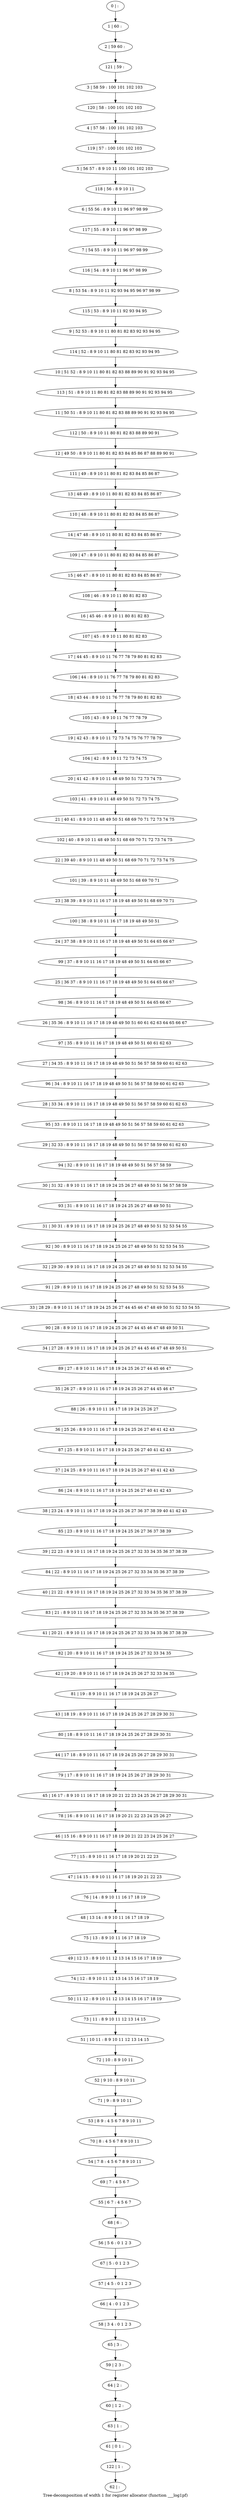 digraph G {
graph [label="Tree-decomposition of width 1 for register allocator (function ___log1pf)"]
0[label="0 | : "];
1[label="1 | 60 : "];
2[label="2 | 59 60 : "];
3[label="3 | 58 59 : 100 101 102 103 "];
4[label="4 | 57 58 : 100 101 102 103 "];
5[label="5 | 56 57 : 8 9 10 11 100 101 102 103 "];
6[label="6 | 55 56 : 8 9 10 11 96 97 98 99 "];
7[label="7 | 54 55 : 8 9 10 11 96 97 98 99 "];
8[label="8 | 53 54 : 8 9 10 11 92 93 94 95 96 97 98 99 "];
9[label="9 | 52 53 : 8 9 10 11 80 81 82 83 92 93 94 95 "];
10[label="10 | 51 52 : 8 9 10 11 80 81 82 83 88 89 90 91 92 93 94 95 "];
11[label="11 | 50 51 : 8 9 10 11 80 81 82 83 88 89 90 91 92 93 94 95 "];
12[label="12 | 49 50 : 8 9 10 11 80 81 82 83 84 85 86 87 88 89 90 91 "];
13[label="13 | 48 49 : 8 9 10 11 80 81 82 83 84 85 86 87 "];
14[label="14 | 47 48 : 8 9 10 11 80 81 82 83 84 85 86 87 "];
15[label="15 | 46 47 : 8 9 10 11 80 81 82 83 84 85 86 87 "];
16[label="16 | 45 46 : 8 9 10 11 80 81 82 83 "];
17[label="17 | 44 45 : 8 9 10 11 76 77 78 79 80 81 82 83 "];
18[label="18 | 43 44 : 8 9 10 11 76 77 78 79 80 81 82 83 "];
19[label="19 | 42 43 : 8 9 10 11 72 73 74 75 76 77 78 79 "];
20[label="20 | 41 42 : 8 9 10 11 48 49 50 51 72 73 74 75 "];
21[label="21 | 40 41 : 8 9 10 11 48 49 50 51 68 69 70 71 72 73 74 75 "];
22[label="22 | 39 40 : 8 9 10 11 48 49 50 51 68 69 70 71 72 73 74 75 "];
23[label="23 | 38 39 : 8 9 10 11 16 17 18 19 48 49 50 51 68 69 70 71 "];
24[label="24 | 37 38 : 8 9 10 11 16 17 18 19 48 49 50 51 64 65 66 67 "];
25[label="25 | 36 37 : 8 9 10 11 16 17 18 19 48 49 50 51 64 65 66 67 "];
26[label="26 | 35 36 : 8 9 10 11 16 17 18 19 48 49 50 51 60 61 62 63 64 65 66 67 "];
27[label="27 | 34 35 : 8 9 10 11 16 17 18 19 48 49 50 51 56 57 58 59 60 61 62 63 "];
28[label="28 | 33 34 : 8 9 10 11 16 17 18 19 48 49 50 51 56 57 58 59 60 61 62 63 "];
29[label="29 | 32 33 : 8 9 10 11 16 17 18 19 48 49 50 51 56 57 58 59 60 61 62 63 "];
30[label="30 | 31 32 : 8 9 10 11 16 17 18 19 24 25 26 27 48 49 50 51 56 57 58 59 "];
31[label="31 | 30 31 : 8 9 10 11 16 17 18 19 24 25 26 27 48 49 50 51 52 53 54 55 "];
32[label="32 | 29 30 : 8 9 10 11 16 17 18 19 24 25 26 27 48 49 50 51 52 53 54 55 "];
33[label="33 | 28 29 : 8 9 10 11 16 17 18 19 24 25 26 27 44 45 46 47 48 49 50 51 52 53 54 55 "];
34[label="34 | 27 28 : 8 9 10 11 16 17 18 19 24 25 26 27 44 45 46 47 48 49 50 51 "];
35[label="35 | 26 27 : 8 9 10 11 16 17 18 19 24 25 26 27 44 45 46 47 "];
36[label="36 | 25 26 : 8 9 10 11 16 17 18 19 24 25 26 27 40 41 42 43 "];
37[label="37 | 24 25 : 8 9 10 11 16 17 18 19 24 25 26 27 40 41 42 43 "];
38[label="38 | 23 24 : 8 9 10 11 16 17 18 19 24 25 26 27 36 37 38 39 40 41 42 43 "];
39[label="39 | 22 23 : 8 9 10 11 16 17 18 19 24 25 26 27 32 33 34 35 36 37 38 39 "];
40[label="40 | 21 22 : 8 9 10 11 16 17 18 19 24 25 26 27 32 33 34 35 36 37 38 39 "];
41[label="41 | 20 21 : 8 9 10 11 16 17 18 19 24 25 26 27 32 33 34 35 36 37 38 39 "];
42[label="42 | 19 20 : 8 9 10 11 16 17 18 19 24 25 26 27 32 33 34 35 "];
43[label="43 | 18 19 : 8 9 10 11 16 17 18 19 24 25 26 27 28 29 30 31 "];
44[label="44 | 17 18 : 8 9 10 11 16 17 18 19 24 25 26 27 28 29 30 31 "];
45[label="45 | 16 17 : 8 9 10 11 16 17 18 19 20 21 22 23 24 25 26 27 28 29 30 31 "];
46[label="46 | 15 16 : 8 9 10 11 16 17 18 19 20 21 22 23 24 25 26 27 "];
47[label="47 | 14 15 : 8 9 10 11 16 17 18 19 20 21 22 23 "];
48[label="48 | 13 14 : 8 9 10 11 16 17 18 19 "];
49[label="49 | 12 13 : 8 9 10 11 12 13 14 15 16 17 18 19 "];
50[label="50 | 11 12 : 8 9 10 11 12 13 14 15 16 17 18 19 "];
51[label="51 | 10 11 : 8 9 10 11 12 13 14 15 "];
52[label="52 | 9 10 : 8 9 10 11 "];
53[label="53 | 8 9 : 4 5 6 7 8 9 10 11 "];
54[label="54 | 7 8 : 4 5 6 7 8 9 10 11 "];
55[label="55 | 6 7 : 4 5 6 7 "];
56[label="56 | 5 6 : 0 1 2 3 "];
57[label="57 | 4 5 : 0 1 2 3 "];
58[label="58 | 3 4 : 0 1 2 3 "];
59[label="59 | 2 3 : "];
60[label="60 | 1 2 : "];
61[label="61 | 0 1 : "];
62[label="62 | : "];
63[label="63 | 1 : "];
64[label="64 | 2 : "];
65[label="65 | 3 : "];
66[label="66 | 4 : 0 1 2 3 "];
67[label="67 | 5 : 0 1 2 3 "];
68[label="68 | 6 : "];
69[label="69 | 7 : 4 5 6 7 "];
70[label="70 | 8 : 4 5 6 7 8 9 10 11 "];
71[label="71 | 9 : 8 9 10 11 "];
72[label="72 | 10 : 8 9 10 11 "];
73[label="73 | 11 : 8 9 10 11 12 13 14 15 "];
74[label="74 | 12 : 8 9 10 11 12 13 14 15 16 17 18 19 "];
75[label="75 | 13 : 8 9 10 11 16 17 18 19 "];
76[label="76 | 14 : 8 9 10 11 16 17 18 19 "];
77[label="77 | 15 : 8 9 10 11 16 17 18 19 20 21 22 23 "];
78[label="78 | 16 : 8 9 10 11 16 17 18 19 20 21 22 23 24 25 26 27 "];
79[label="79 | 17 : 8 9 10 11 16 17 18 19 24 25 26 27 28 29 30 31 "];
80[label="80 | 18 : 8 9 10 11 16 17 18 19 24 25 26 27 28 29 30 31 "];
81[label="81 | 19 : 8 9 10 11 16 17 18 19 24 25 26 27 "];
82[label="82 | 20 : 8 9 10 11 16 17 18 19 24 25 26 27 32 33 34 35 "];
83[label="83 | 21 : 8 9 10 11 16 17 18 19 24 25 26 27 32 33 34 35 36 37 38 39 "];
84[label="84 | 22 : 8 9 10 11 16 17 18 19 24 25 26 27 32 33 34 35 36 37 38 39 "];
85[label="85 | 23 : 8 9 10 11 16 17 18 19 24 25 26 27 36 37 38 39 "];
86[label="86 | 24 : 8 9 10 11 16 17 18 19 24 25 26 27 40 41 42 43 "];
87[label="87 | 25 : 8 9 10 11 16 17 18 19 24 25 26 27 40 41 42 43 "];
88[label="88 | 26 : 8 9 10 11 16 17 18 19 24 25 26 27 "];
89[label="89 | 27 : 8 9 10 11 16 17 18 19 24 25 26 27 44 45 46 47 "];
90[label="90 | 28 : 8 9 10 11 16 17 18 19 24 25 26 27 44 45 46 47 48 49 50 51 "];
91[label="91 | 29 : 8 9 10 11 16 17 18 19 24 25 26 27 48 49 50 51 52 53 54 55 "];
92[label="92 | 30 : 8 9 10 11 16 17 18 19 24 25 26 27 48 49 50 51 52 53 54 55 "];
93[label="93 | 31 : 8 9 10 11 16 17 18 19 24 25 26 27 48 49 50 51 "];
94[label="94 | 32 : 8 9 10 11 16 17 18 19 48 49 50 51 56 57 58 59 "];
95[label="95 | 33 : 8 9 10 11 16 17 18 19 48 49 50 51 56 57 58 59 60 61 62 63 "];
96[label="96 | 34 : 8 9 10 11 16 17 18 19 48 49 50 51 56 57 58 59 60 61 62 63 "];
97[label="97 | 35 : 8 9 10 11 16 17 18 19 48 49 50 51 60 61 62 63 "];
98[label="98 | 36 : 8 9 10 11 16 17 18 19 48 49 50 51 64 65 66 67 "];
99[label="99 | 37 : 8 9 10 11 16 17 18 19 48 49 50 51 64 65 66 67 "];
100[label="100 | 38 : 8 9 10 11 16 17 18 19 48 49 50 51 "];
101[label="101 | 39 : 8 9 10 11 48 49 50 51 68 69 70 71 "];
102[label="102 | 40 : 8 9 10 11 48 49 50 51 68 69 70 71 72 73 74 75 "];
103[label="103 | 41 : 8 9 10 11 48 49 50 51 72 73 74 75 "];
104[label="104 | 42 : 8 9 10 11 72 73 74 75 "];
105[label="105 | 43 : 8 9 10 11 76 77 78 79 "];
106[label="106 | 44 : 8 9 10 11 76 77 78 79 80 81 82 83 "];
107[label="107 | 45 : 8 9 10 11 80 81 82 83 "];
108[label="108 | 46 : 8 9 10 11 80 81 82 83 "];
109[label="109 | 47 : 8 9 10 11 80 81 82 83 84 85 86 87 "];
110[label="110 | 48 : 8 9 10 11 80 81 82 83 84 85 86 87 "];
111[label="111 | 49 : 8 9 10 11 80 81 82 83 84 85 86 87 "];
112[label="112 | 50 : 8 9 10 11 80 81 82 83 88 89 90 91 "];
113[label="113 | 51 : 8 9 10 11 80 81 82 83 88 89 90 91 92 93 94 95 "];
114[label="114 | 52 : 8 9 10 11 80 81 82 83 92 93 94 95 "];
115[label="115 | 53 : 8 9 10 11 92 93 94 95 "];
116[label="116 | 54 : 8 9 10 11 96 97 98 99 "];
117[label="117 | 55 : 8 9 10 11 96 97 98 99 "];
118[label="118 | 56 : 8 9 10 11 "];
119[label="119 | 57 : 100 101 102 103 "];
120[label="120 | 58 : 100 101 102 103 "];
121[label="121 | 59 : "];
122[label="122 | 1 : "];
0->1 ;
1->2 ;
63->61 ;
60->63 ;
64->60 ;
59->64 ;
65->59 ;
58->65 ;
66->58 ;
57->66 ;
67->57 ;
56->67 ;
68->56 ;
55->68 ;
69->55 ;
54->69 ;
70->54 ;
53->70 ;
71->53 ;
52->71 ;
72->52 ;
51->72 ;
73->51 ;
50->73 ;
74->50 ;
49->74 ;
75->49 ;
48->75 ;
76->48 ;
47->76 ;
77->47 ;
46->77 ;
78->46 ;
45->78 ;
79->45 ;
44->79 ;
80->44 ;
43->80 ;
81->43 ;
42->81 ;
82->42 ;
41->82 ;
83->41 ;
40->83 ;
84->40 ;
39->84 ;
85->39 ;
38->85 ;
86->38 ;
37->86 ;
87->37 ;
36->87 ;
88->36 ;
35->88 ;
89->35 ;
34->89 ;
90->34 ;
33->90 ;
91->33 ;
32->91 ;
92->32 ;
31->92 ;
93->31 ;
30->93 ;
94->30 ;
29->94 ;
95->29 ;
28->95 ;
96->28 ;
27->96 ;
97->27 ;
26->97 ;
98->26 ;
25->98 ;
99->25 ;
24->99 ;
100->24 ;
23->100 ;
101->23 ;
22->101 ;
102->22 ;
21->102 ;
103->21 ;
20->103 ;
104->20 ;
19->104 ;
105->19 ;
18->105 ;
106->18 ;
17->106 ;
107->17 ;
16->107 ;
108->16 ;
15->108 ;
109->15 ;
14->109 ;
110->14 ;
13->110 ;
111->13 ;
12->111 ;
112->12 ;
11->112 ;
113->11 ;
10->113 ;
114->10 ;
9->114 ;
115->9 ;
8->115 ;
116->8 ;
7->116 ;
117->7 ;
6->117 ;
118->6 ;
5->118 ;
119->5 ;
4->119 ;
120->4 ;
3->120 ;
121->3 ;
2->121 ;
122->62 ;
61->122 ;
}
